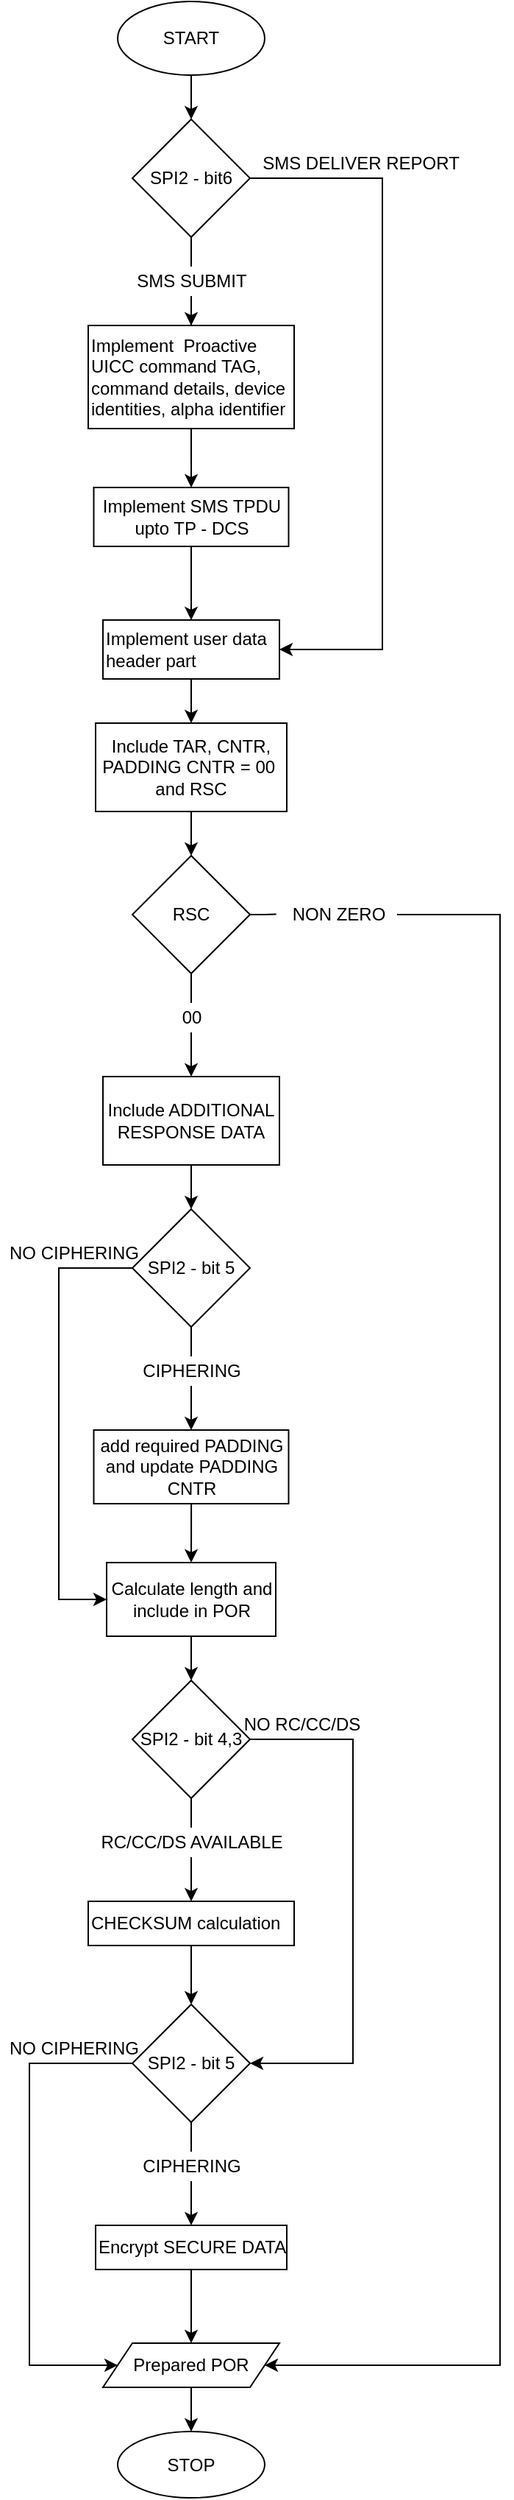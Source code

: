 <mxfile version="18.0.6" type="device"><diagram id="9uVhqo4sjQarGzWm7VZU" name="Page-1"><mxGraphModel dx="1021" dy="651" grid="1" gridSize="10" guides="1" tooltips="1" connect="1" arrows="1" fold="1" page="1" pageScale="1" pageWidth="850" pageHeight="1100" math="0" shadow="0"><root><mxCell id="0"/><mxCell id="1" parent="0"/><mxCell id="92Xuw4G14cAdrbvGiGZK-5" value="" style="edgeStyle=orthogonalEdgeStyle;rounded=0;orthogonalLoop=1;jettySize=auto;html=1;" edge="1" parent="1" source="92Xuw4G14cAdrbvGiGZK-1" target="92Xuw4G14cAdrbvGiGZK-4"><mxGeometry relative="1" as="geometry"/></mxCell><mxCell id="92Xuw4G14cAdrbvGiGZK-1" value="START" style="ellipse;whiteSpace=wrap;html=1;" vertex="1" parent="1"><mxGeometry x="350" y="10" width="100" height="50" as="geometry"/></mxCell><mxCell id="92Xuw4G14cAdrbvGiGZK-10" value="" style="edgeStyle=orthogonalEdgeStyle;rounded=0;orthogonalLoop=1;jettySize=auto;html=1;startArrow=none;" edge="1" parent="1" source="92Xuw4G14cAdrbvGiGZK-6" target="92Xuw4G14cAdrbvGiGZK-9"><mxGeometry relative="1" as="geometry"/></mxCell><mxCell id="92Xuw4G14cAdrbvGiGZK-27" style="edgeStyle=orthogonalEdgeStyle;rounded=0;orthogonalLoop=1;jettySize=auto;html=1;entryX=1;entryY=0.5;entryDx=0;entryDy=0;exitX=1;exitY=0.5;exitDx=0;exitDy=0;" edge="1" parent="1" source="92Xuw4G14cAdrbvGiGZK-4" target="92Xuw4G14cAdrbvGiGZK-16"><mxGeometry relative="1" as="geometry"><Array as="points"><mxPoint x="530" y="130"/><mxPoint x="530" y="450"/></Array></mxGeometry></mxCell><mxCell id="92Xuw4G14cAdrbvGiGZK-4" value="SPI2 - bit6" style="rhombus;whiteSpace=wrap;html=1;" vertex="1" parent="1"><mxGeometry x="360" y="90" width="80" height="80" as="geometry"/></mxCell><mxCell id="92Xuw4G14cAdrbvGiGZK-15" value="" style="edgeStyle=orthogonalEdgeStyle;rounded=0;orthogonalLoop=1;jettySize=auto;html=1;" edge="1" parent="1" source="92Xuw4G14cAdrbvGiGZK-9" target="92Xuw4G14cAdrbvGiGZK-14"><mxGeometry relative="1" as="geometry"/></mxCell><mxCell id="92Xuw4G14cAdrbvGiGZK-9" value="Implement&amp;nbsp; Proactive UICC command TAG,&amp;nbsp;&lt;br&gt;command details, device identities, alpha identifier" style="whiteSpace=wrap;html=1;align=left;" vertex="1" parent="1"><mxGeometry x="330" y="230" width="140" height="70" as="geometry"/></mxCell><mxCell id="92Xuw4G14cAdrbvGiGZK-6" value="SMS SUBMIT" style="text;html=1;align=center;verticalAlign=middle;resizable=0;points=[];autosize=1;strokeColor=none;fillColor=none;" vertex="1" parent="1"><mxGeometry x="355" y="190" width="90" height="20" as="geometry"/></mxCell><mxCell id="92Xuw4G14cAdrbvGiGZK-11" value="" style="edgeStyle=orthogonalEdgeStyle;rounded=0;orthogonalLoop=1;jettySize=auto;html=1;endArrow=none;" edge="1" parent="1" source="92Xuw4G14cAdrbvGiGZK-4" target="92Xuw4G14cAdrbvGiGZK-6"><mxGeometry relative="1" as="geometry"><mxPoint x="400" y="170" as="sourcePoint"/><mxPoint x="400" y="220" as="targetPoint"/></mxGeometry></mxCell><mxCell id="92Xuw4G14cAdrbvGiGZK-17" value="" style="edgeStyle=orthogonalEdgeStyle;rounded=0;orthogonalLoop=1;jettySize=auto;html=1;exitX=0.5;exitY=1;exitDx=0;exitDy=0;" edge="1" parent="1" source="92Xuw4G14cAdrbvGiGZK-14" target="92Xuw4G14cAdrbvGiGZK-16"><mxGeometry relative="1" as="geometry"><mxPoint x="410.034" y="460" as="sourcePoint"/></mxGeometry></mxCell><mxCell id="92Xuw4G14cAdrbvGiGZK-14" value="Implement SMS TPDU&lt;br&gt;upto TP - DCS" style="whiteSpace=wrap;html=1;align=center;" vertex="1" parent="1"><mxGeometry x="333.75" y="340" width="132.5" height="40" as="geometry"/></mxCell><mxCell id="92Xuw4G14cAdrbvGiGZK-19" value="" style="edgeStyle=orthogonalEdgeStyle;rounded=0;orthogonalLoop=1;jettySize=auto;html=1;" edge="1" parent="1" source="92Xuw4G14cAdrbvGiGZK-16" target="92Xuw4G14cAdrbvGiGZK-18"><mxGeometry relative="1" as="geometry"/></mxCell><mxCell id="92Xuw4G14cAdrbvGiGZK-16" value="Implement user data header part" style="whiteSpace=wrap;html=1;align=left;" vertex="1" parent="1"><mxGeometry x="340" y="430" width="120" height="40" as="geometry"/></mxCell><mxCell id="92Xuw4G14cAdrbvGiGZK-83" value="" style="edgeStyle=orthogonalEdgeStyle;rounded=0;orthogonalLoop=1;jettySize=auto;html=1;" edge="1" parent="1" source="92Xuw4G14cAdrbvGiGZK-18" target="92Xuw4G14cAdrbvGiGZK-82"><mxGeometry relative="1" as="geometry"/></mxCell><mxCell id="92Xuw4G14cAdrbvGiGZK-18" value="Include TAR, CNTR, PADDING CNTR = 00&amp;nbsp; and RSC" style="whiteSpace=wrap;html=1;align=center;" vertex="1" parent="1"><mxGeometry x="335" y="500" width="130" height="60" as="geometry"/></mxCell><mxCell id="92Xuw4G14cAdrbvGiGZK-44" style="edgeStyle=orthogonalEdgeStyle;rounded=0;orthogonalLoop=1;jettySize=auto;html=1;entryX=0.5;entryY=0;entryDx=0;entryDy=0;" edge="1" parent="1" source="92Xuw4G14cAdrbvGiGZK-20" target="92Xuw4G14cAdrbvGiGZK-42"><mxGeometry relative="1" as="geometry"/></mxCell><mxCell id="92Xuw4G14cAdrbvGiGZK-20" value="add required PADDING and update PADDING CNTR" style="whiteSpace=wrap;html=1;align=center;" vertex="1" parent="1"><mxGeometry x="333.75" y="980" width="132.5" height="50" as="geometry"/></mxCell><mxCell id="92Xuw4G14cAdrbvGiGZK-102" value="" style="edgeStyle=orthogonalEdgeStyle;rounded=0;orthogonalLoop=1;jettySize=auto;html=1;" edge="1" parent="1" source="92Xuw4G14cAdrbvGiGZK-22" target="92Xuw4G14cAdrbvGiGZK-101"><mxGeometry relative="1" as="geometry"/></mxCell><mxCell id="92Xuw4G14cAdrbvGiGZK-22" value="CHECKSUM calculation" style="whiteSpace=wrap;html=1;align=left;" vertex="1" parent="1"><mxGeometry x="330" y="1300" width="140" height="30" as="geometry"/></mxCell><mxCell id="92Xuw4G14cAdrbvGiGZK-25" value="SMS DELIVER REPORT" style="text;html=1;align=center;verticalAlign=middle;resizable=0;points=[];autosize=1;strokeColor=none;fillColor=none;" vertex="1" parent="1"><mxGeometry x="440" y="110" width="150" height="20" as="geometry"/></mxCell><mxCell id="92Xuw4G14cAdrbvGiGZK-98" style="edgeStyle=orthogonalEdgeStyle;rounded=0;orthogonalLoop=1;jettySize=auto;html=1;entryX=0.5;entryY=0;entryDx=0;entryDy=0;startArrow=none;" edge="1" parent="1" source="92Xuw4G14cAdrbvGiGZK-30" target="92Xuw4G14cAdrbvGiGZK-20"><mxGeometry relative="1" as="geometry"/></mxCell><mxCell id="92Xuw4G14cAdrbvGiGZK-100" style="edgeStyle=orthogonalEdgeStyle;rounded=0;orthogonalLoop=1;jettySize=auto;html=1;entryX=0;entryY=0.5;entryDx=0;entryDy=0;" edge="1" parent="1" source="92Xuw4G14cAdrbvGiGZK-28" target="92Xuw4G14cAdrbvGiGZK-42"><mxGeometry relative="1" as="geometry"><Array as="points"><mxPoint x="310" y="870"/><mxPoint x="310" y="1095"/></Array></mxGeometry></mxCell><mxCell id="92Xuw4G14cAdrbvGiGZK-28" value="SPI2 - bit 5" style="rhombus;whiteSpace=wrap;html=1;align=center;" vertex="1" parent="1"><mxGeometry x="360" y="830" width="80" height="80" as="geometry"/></mxCell><mxCell id="92Xuw4G14cAdrbvGiGZK-37" value="" style="edgeStyle=orthogonalEdgeStyle;rounded=0;orthogonalLoop=1;jettySize=auto;html=1;startArrow=none;" edge="1" parent="1" source="92Xuw4G14cAdrbvGiGZK-36" target="92Xuw4G14cAdrbvGiGZK-22"><mxGeometry relative="1" as="geometry"/></mxCell><mxCell id="92Xuw4G14cAdrbvGiGZK-109" style="edgeStyle=orthogonalEdgeStyle;rounded=0;orthogonalLoop=1;jettySize=auto;html=1;entryX=1;entryY=0.5;entryDx=0;entryDy=0;" edge="1" parent="1" source="92Xuw4G14cAdrbvGiGZK-34" target="92Xuw4G14cAdrbvGiGZK-101"><mxGeometry relative="1" as="geometry"><mxPoint x="520" y="1380" as="targetPoint"/><Array as="points"><mxPoint x="510" y="1190"/><mxPoint x="510" y="1410"/></Array></mxGeometry></mxCell><mxCell id="92Xuw4G14cAdrbvGiGZK-34" value="SPI2 - bit 4,3" style="rhombus;whiteSpace=wrap;html=1;align=center;" vertex="1" parent="1"><mxGeometry x="360" y="1150" width="80" height="80" as="geometry"/></mxCell><mxCell id="92Xuw4G14cAdrbvGiGZK-36" value="RC/CC/DS AVAILABLE" style="text;html=1;align=center;verticalAlign=middle;resizable=0;points=[];autosize=1;strokeColor=none;fillColor=none;" vertex="1" parent="1"><mxGeometry x="330" y="1250" width="140" height="20" as="geometry"/></mxCell><mxCell id="92Xuw4G14cAdrbvGiGZK-38" value="" style="edgeStyle=orthogonalEdgeStyle;rounded=0;orthogonalLoop=1;jettySize=auto;html=1;endArrow=none;" edge="1" parent="1" source="92Xuw4G14cAdrbvGiGZK-34" target="92Xuw4G14cAdrbvGiGZK-36"><mxGeometry relative="1" as="geometry"><mxPoint x="402.5" y="1250" as="sourcePoint"/><mxPoint x="402.5" y="1300" as="targetPoint"/></mxGeometry></mxCell><mxCell id="92Xuw4G14cAdrbvGiGZK-45" value="" style="edgeStyle=orthogonalEdgeStyle;rounded=0;orthogonalLoop=1;jettySize=auto;html=1;" edge="1" parent="1" source="92Xuw4G14cAdrbvGiGZK-42" target="92Xuw4G14cAdrbvGiGZK-34"><mxGeometry relative="1" as="geometry"/></mxCell><mxCell id="92Xuw4G14cAdrbvGiGZK-42" value="Calculate length and include in POR" style="whiteSpace=wrap;html=1;align=center;" vertex="1" parent="1"><mxGeometry x="342.5" y="1070" width="115" height="50" as="geometry"/></mxCell><mxCell id="92Xuw4G14cAdrbvGiGZK-54" value="" style="edgeStyle=orthogonalEdgeStyle;rounded=0;orthogonalLoop=1;jettySize=auto;html=1;entryX=0.5;entryY=0;entryDx=0;entryDy=0;exitX=0.5;exitY=1;exitDx=0;exitDy=0;" edge="1" parent="1" source="92Xuw4G14cAdrbvGiGZK-48" target="92Xuw4G14cAdrbvGiGZK-80"><mxGeometry relative="1" as="geometry"><mxPoint x="347.5" y="1590" as="targetPoint"/></mxGeometry></mxCell><mxCell id="92Xuw4G14cAdrbvGiGZK-48" value="Encrypt SECURE DATA" style="whiteSpace=wrap;html=1;align=left;" vertex="1" parent="1"><mxGeometry x="335" y="1520" width="130" height="30" as="geometry"/></mxCell><mxCell id="92Xuw4G14cAdrbvGiGZK-53" value="STOP" style="ellipse;whiteSpace=wrap;html=1;align=center;" vertex="1" parent="1"><mxGeometry x="350" y="1660" width="100" height="45" as="geometry"/></mxCell><mxCell id="92Xuw4G14cAdrbvGiGZK-61" value="NO RC/CC/DS" style="text;html=1;align=center;verticalAlign=middle;resizable=0;points=[];autosize=1;strokeColor=none;fillColor=none;" vertex="1" parent="1"><mxGeometry x="430" y="1170" width="90" height="20" as="geometry"/></mxCell><mxCell id="92Xuw4G14cAdrbvGiGZK-31" value="NO CIPHERING" style="text;html=1;align=center;verticalAlign=middle;resizable=0;points=[];autosize=1;strokeColor=none;fillColor=none;" vertex="1" parent="1"><mxGeometry x="270" y="850" width="100" height="20" as="geometry"/></mxCell><mxCell id="92Xuw4G14cAdrbvGiGZK-81" value="" style="edgeStyle=orthogonalEdgeStyle;rounded=0;orthogonalLoop=1;jettySize=auto;html=1;" edge="1" parent="1" source="92Xuw4G14cAdrbvGiGZK-80" target="92Xuw4G14cAdrbvGiGZK-53"><mxGeometry relative="1" as="geometry"/></mxCell><mxCell id="92Xuw4G14cAdrbvGiGZK-80" value="Prepared POR" style="shape=parallelogram;perimeter=parallelogramPerimeter;whiteSpace=wrap;html=1;fixedSize=1;" vertex="1" parent="1"><mxGeometry x="340" y="1600" width="120" height="30" as="geometry"/></mxCell><mxCell id="92Xuw4G14cAdrbvGiGZK-91" style="edgeStyle=orthogonalEdgeStyle;rounded=0;orthogonalLoop=1;jettySize=auto;html=1;entryX=1;entryY=0.5;entryDx=0;entryDy=0;startArrow=none;" edge="1" parent="1" source="92Xuw4G14cAdrbvGiGZK-90" target="92Xuw4G14cAdrbvGiGZK-80"><mxGeometry relative="1" as="geometry"><Array as="points"><mxPoint x="610" y="630"/><mxPoint x="610" y="1615"/></Array></mxGeometry></mxCell><mxCell id="92Xuw4G14cAdrbvGiGZK-82" value="RSC" style="rhombus;whiteSpace=wrap;html=1;" vertex="1" parent="1"><mxGeometry x="360" y="590" width="80" height="80" as="geometry"/></mxCell><mxCell id="92Xuw4G14cAdrbvGiGZK-94" value="" style="edgeStyle=orthogonalEdgeStyle;rounded=0;orthogonalLoop=1;jettySize=auto;html=1;" edge="1" parent="1" source="92Xuw4G14cAdrbvGiGZK-87" target="92Xuw4G14cAdrbvGiGZK-93"><mxGeometry relative="1" as="geometry"/></mxCell><mxCell id="92Xuw4G14cAdrbvGiGZK-87" value="00&lt;br&gt;" style="text;html=1;align=center;verticalAlign=middle;resizable=0;points=[];autosize=1;strokeColor=none;fillColor=none;" vertex="1" parent="1"><mxGeometry x="385" y="690" width="30" height="20" as="geometry"/></mxCell><mxCell id="92Xuw4G14cAdrbvGiGZK-88" value="" style="edgeStyle=orthogonalEdgeStyle;rounded=0;orthogonalLoop=1;jettySize=auto;html=1;endArrow=none;" edge="1" parent="1" source="92Xuw4G14cAdrbvGiGZK-82" target="92Xuw4G14cAdrbvGiGZK-87"><mxGeometry relative="1" as="geometry"><mxPoint x="400" y="660" as="sourcePoint"/><mxPoint x="405" y="740" as="targetPoint"/></mxGeometry></mxCell><mxCell id="92Xuw4G14cAdrbvGiGZK-90" value="NON ZERO" style="text;html=1;align=center;verticalAlign=middle;resizable=0;points=[];autosize=1;strokeColor=none;fillColor=none;" vertex="1" parent="1"><mxGeometry x="460" y="620" width="80" height="20" as="geometry"/></mxCell><mxCell id="92Xuw4G14cAdrbvGiGZK-92" value="" style="edgeStyle=orthogonalEdgeStyle;rounded=0;orthogonalLoop=1;jettySize=auto;html=1;entryX=-0.027;entryY=0.49;entryDx=0;entryDy=0;endArrow=none;entryPerimeter=0;exitX=1;exitY=0.5;exitDx=0;exitDy=0;" edge="1" parent="1" source="92Xuw4G14cAdrbvGiGZK-82" target="92Xuw4G14cAdrbvGiGZK-90"><mxGeometry relative="1" as="geometry"><mxPoint x="440" y="620" as="sourcePoint"/><mxPoint x="437.5" y="1305" as="targetPoint"/><Array as="points"><mxPoint x="450" y="630"/><mxPoint x="450" y="630"/></Array></mxGeometry></mxCell><mxCell id="92Xuw4G14cAdrbvGiGZK-95" value="" style="edgeStyle=orthogonalEdgeStyle;rounded=0;orthogonalLoop=1;jettySize=auto;html=1;" edge="1" parent="1" source="92Xuw4G14cAdrbvGiGZK-93" target="92Xuw4G14cAdrbvGiGZK-28"><mxGeometry relative="1" as="geometry"/></mxCell><mxCell id="92Xuw4G14cAdrbvGiGZK-93" value="Include ADDITIONAL RESPONSE DATA" style="whiteSpace=wrap;html=1;" vertex="1" parent="1"><mxGeometry x="340" y="740" width="120" height="60" as="geometry"/></mxCell><mxCell id="92Xuw4G14cAdrbvGiGZK-30" value="CIPHERING" style="text;html=1;align=center;verticalAlign=middle;resizable=0;points=[];autosize=1;strokeColor=none;fillColor=none;" vertex="1" parent="1"><mxGeometry x="360" y="930" width="80" height="20" as="geometry"/></mxCell><mxCell id="92Xuw4G14cAdrbvGiGZK-99" value="" style="edgeStyle=orthogonalEdgeStyle;rounded=0;orthogonalLoop=1;jettySize=auto;html=1;entryX=0.5;entryY=0;entryDx=0;entryDy=0;endArrow=none;" edge="1" parent="1" source="92Xuw4G14cAdrbvGiGZK-28" target="92Xuw4G14cAdrbvGiGZK-30"><mxGeometry relative="1" as="geometry"><mxPoint x="400" y="910" as="sourcePoint"/><mxPoint x="400" y="990" as="targetPoint"/></mxGeometry></mxCell><mxCell id="92Xuw4G14cAdrbvGiGZK-103" value="" style="edgeStyle=orthogonalEdgeStyle;rounded=0;orthogonalLoop=1;jettySize=auto;html=1;startArrow=none;" edge="1" parent="1" source="92Xuw4G14cAdrbvGiGZK-104" target="92Xuw4G14cAdrbvGiGZK-48"><mxGeometry relative="1" as="geometry"/></mxCell><mxCell id="92Xuw4G14cAdrbvGiGZK-108" style="edgeStyle=orthogonalEdgeStyle;rounded=0;orthogonalLoop=1;jettySize=auto;html=1;entryX=0;entryY=0.5;entryDx=0;entryDy=0;" edge="1" parent="1" source="92Xuw4G14cAdrbvGiGZK-101" target="92Xuw4G14cAdrbvGiGZK-80"><mxGeometry relative="1" as="geometry"><Array as="points"><mxPoint x="290" y="1410"/><mxPoint x="290" y="1615"/></Array></mxGeometry></mxCell><mxCell id="92Xuw4G14cAdrbvGiGZK-101" value="SPI2 - bit 5" style="rhombus;whiteSpace=wrap;html=1;align=center;" vertex="1" parent="1"><mxGeometry x="360" y="1370" width="80" height="80" as="geometry"/></mxCell><mxCell id="92Xuw4G14cAdrbvGiGZK-104" value="CIPHERING" style="text;html=1;align=center;verticalAlign=middle;resizable=0;points=[];autosize=1;strokeColor=none;fillColor=none;" vertex="1" parent="1"><mxGeometry x="360" y="1470" width="80" height="20" as="geometry"/></mxCell><mxCell id="92Xuw4G14cAdrbvGiGZK-106" value="" style="edgeStyle=orthogonalEdgeStyle;rounded=0;orthogonalLoop=1;jettySize=auto;html=1;endArrow=none;" edge="1" parent="1" source="92Xuw4G14cAdrbvGiGZK-101" target="92Xuw4G14cAdrbvGiGZK-104"><mxGeometry relative="1" as="geometry"><mxPoint x="400" y="1450" as="sourcePoint"/><mxPoint x="400" y="1520.0" as="targetPoint"/></mxGeometry></mxCell><mxCell id="92Xuw4G14cAdrbvGiGZK-107" value="NO CIPHERING" style="text;html=1;align=center;verticalAlign=middle;resizable=0;points=[];autosize=1;strokeColor=none;fillColor=none;" vertex="1" parent="1"><mxGeometry x="270" y="1390" width="100" height="20" as="geometry"/></mxCell></root></mxGraphModel></diagram></mxfile>